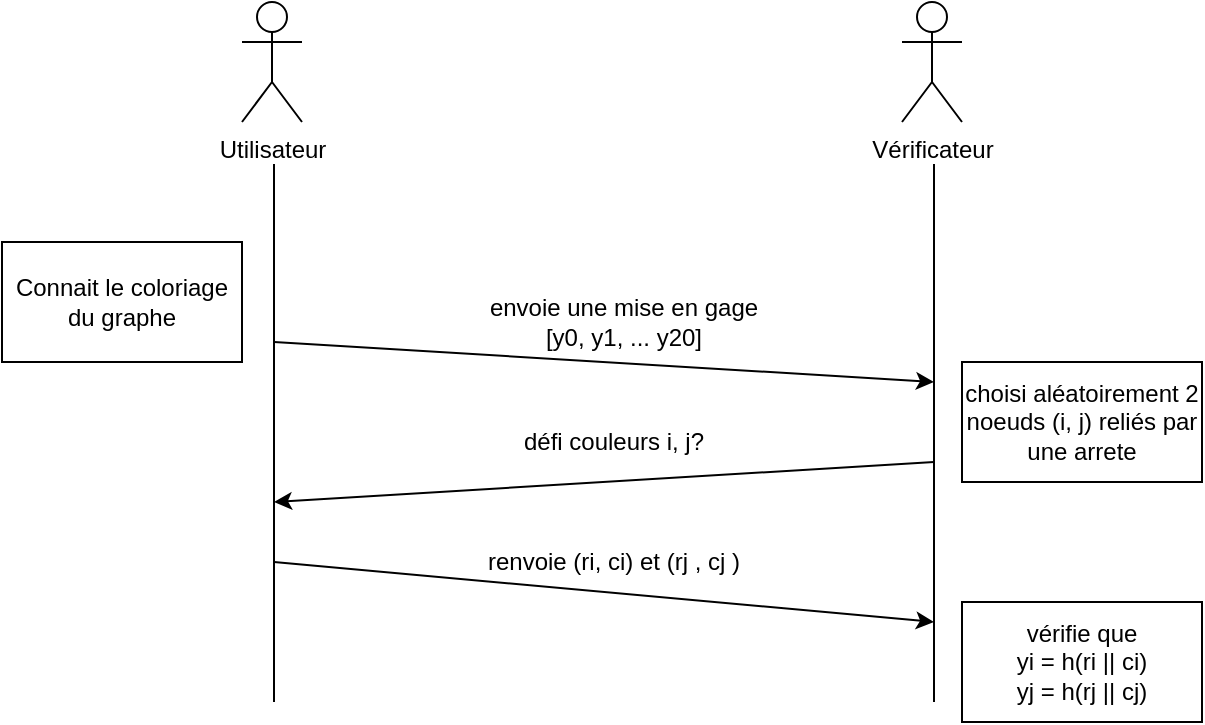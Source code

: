 <mxfile version="12.5.8" type="device"><diagram id="OQct09Nyf26DCNorFV_b" name="Page-1"><mxGraphModel dx="1282" dy="371" grid="1" gridSize="10" guides="1" tooltips="1" connect="1" arrows="1" fold="1" page="1" pageScale="1" pageWidth="827" pageHeight="1169" math="0" shadow="0"><root><mxCell id="0"/><mxCell id="1" parent="0"/><mxCell id="zVZwLJ7tvdHw_pzavpnH-1" value="" style="endArrow=none;html=1;" edge="1" parent="1"><mxGeometry width="50" height="50" relative="1" as="geometry"><mxPoint x="180" y="380" as="sourcePoint"/><mxPoint x="180" y="100" as="targetPoint"/></mxGeometry></mxCell><mxCell id="zVZwLJ7tvdHw_pzavpnH-2" value="" style="endArrow=none;html=1;" edge="1" parent="1"><mxGeometry width="50" height="50" relative="1" as="geometry"><mxPoint x="510" y="380" as="sourcePoint"/><mxPoint x="510" y="100" as="targetPoint"/></mxGeometry></mxCell><mxCell id="zVZwLJ7tvdHw_pzavpnH-3" value="Utilisateur" style="shape=umlActor;verticalLabelPosition=bottom;labelBackgroundColor=#ffffff;verticalAlign=top;html=1;outlineConnect=0;" vertex="1" parent="1"><mxGeometry x="164" y="30" width="30" height="60" as="geometry"/></mxCell><mxCell id="zVZwLJ7tvdHw_pzavpnH-4" value="Vérificateur" style="shape=umlActor;verticalLabelPosition=bottom;labelBackgroundColor=#ffffff;verticalAlign=top;html=1;outlineConnect=0;" vertex="1" parent="1"><mxGeometry x="494" y="30" width="30" height="60" as="geometry"/></mxCell><mxCell id="zVZwLJ7tvdHw_pzavpnH-14" value="" style="endArrow=classic;html=1;" edge="1" parent="1"><mxGeometry width="50" height="50" relative="1" as="geometry"><mxPoint x="180" y="200" as="sourcePoint"/><mxPoint x="510" y="220" as="targetPoint"/></mxGeometry></mxCell><mxCell id="zVZwLJ7tvdHw_pzavpnH-15" value="" style="endArrow=classic;html=1;" edge="1" parent="1"><mxGeometry width="50" height="50" relative="1" as="geometry"><mxPoint x="510" y="260" as="sourcePoint"/><mxPoint x="180" y="280" as="targetPoint"/></mxGeometry></mxCell><mxCell id="zVZwLJ7tvdHw_pzavpnH-18" value="choisi aléatoirement 2 noeuds (i, j) reliés par une arrete" style="rounded=0;whiteSpace=wrap;html=1;" vertex="1" parent="1"><mxGeometry x="524" y="210" width="120" height="60" as="geometry"/></mxCell><mxCell id="zVZwLJ7tvdHw_pzavpnH-19" value="Connait le coloriage du graphe" style="rounded=0;whiteSpace=wrap;html=1;" vertex="1" parent="1"><mxGeometry x="44" y="150" width="120" height="60" as="geometry"/></mxCell><mxCell id="zVZwLJ7tvdHw_pzavpnH-20" value="envoie une mise en gage&lt;br&gt;[y0, y1, ... y20]" style="text;html=1;strokeColor=none;fillColor=none;align=center;verticalAlign=middle;whiteSpace=wrap;rounded=0;" vertex="1" parent="1"><mxGeometry x="250" y="180" width="210" height="20" as="geometry"/></mxCell><mxCell id="zVZwLJ7tvdHw_pzavpnH-21" value="défi couleurs i, j?" style="text;html=1;strokeColor=none;fillColor=none;align=center;verticalAlign=middle;whiteSpace=wrap;rounded=0;" vertex="1" parent="1"><mxGeometry x="210" y="240" width="280" height="20" as="geometry"/></mxCell><mxCell id="zVZwLJ7tvdHw_pzavpnH-22" value="" style="endArrow=classic;html=1;" edge="1" parent="1"><mxGeometry width="50" height="50" relative="1" as="geometry"><mxPoint x="180" y="310" as="sourcePoint"/><mxPoint x="510" y="340" as="targetPoint"/></mxGeometry></mxCell><mxCell id="zVZwLJ7tvdHw_pzavpnH-23" value="renvoie (ri, ci) et (rj , cj )" style="text;html=1;strokeColor=none;fillColor=none;align=center;verticalAlign=middle;whiteSpace=wrap;rounded=0;" vertex="1" parent="1"><mxGeometry x="210" y="300" width="280" height="20" as="geometry"/></mxCell><mxCell id="zVZwLJ7tvdHw_pzavpnH-26" value="vérifie que&lt;br&gt;yi = h(ri || ci)&lt;br&gt;yj = h(rj || cj)" style="rounded=0;whiteSpace=wrap;html=1;" vertex="1" parent="1"><mxGeometry x="524" y="330" width="120" height="60" as="geometry"/></mxCell></root></mxGraphModel></diagram></mxfile>